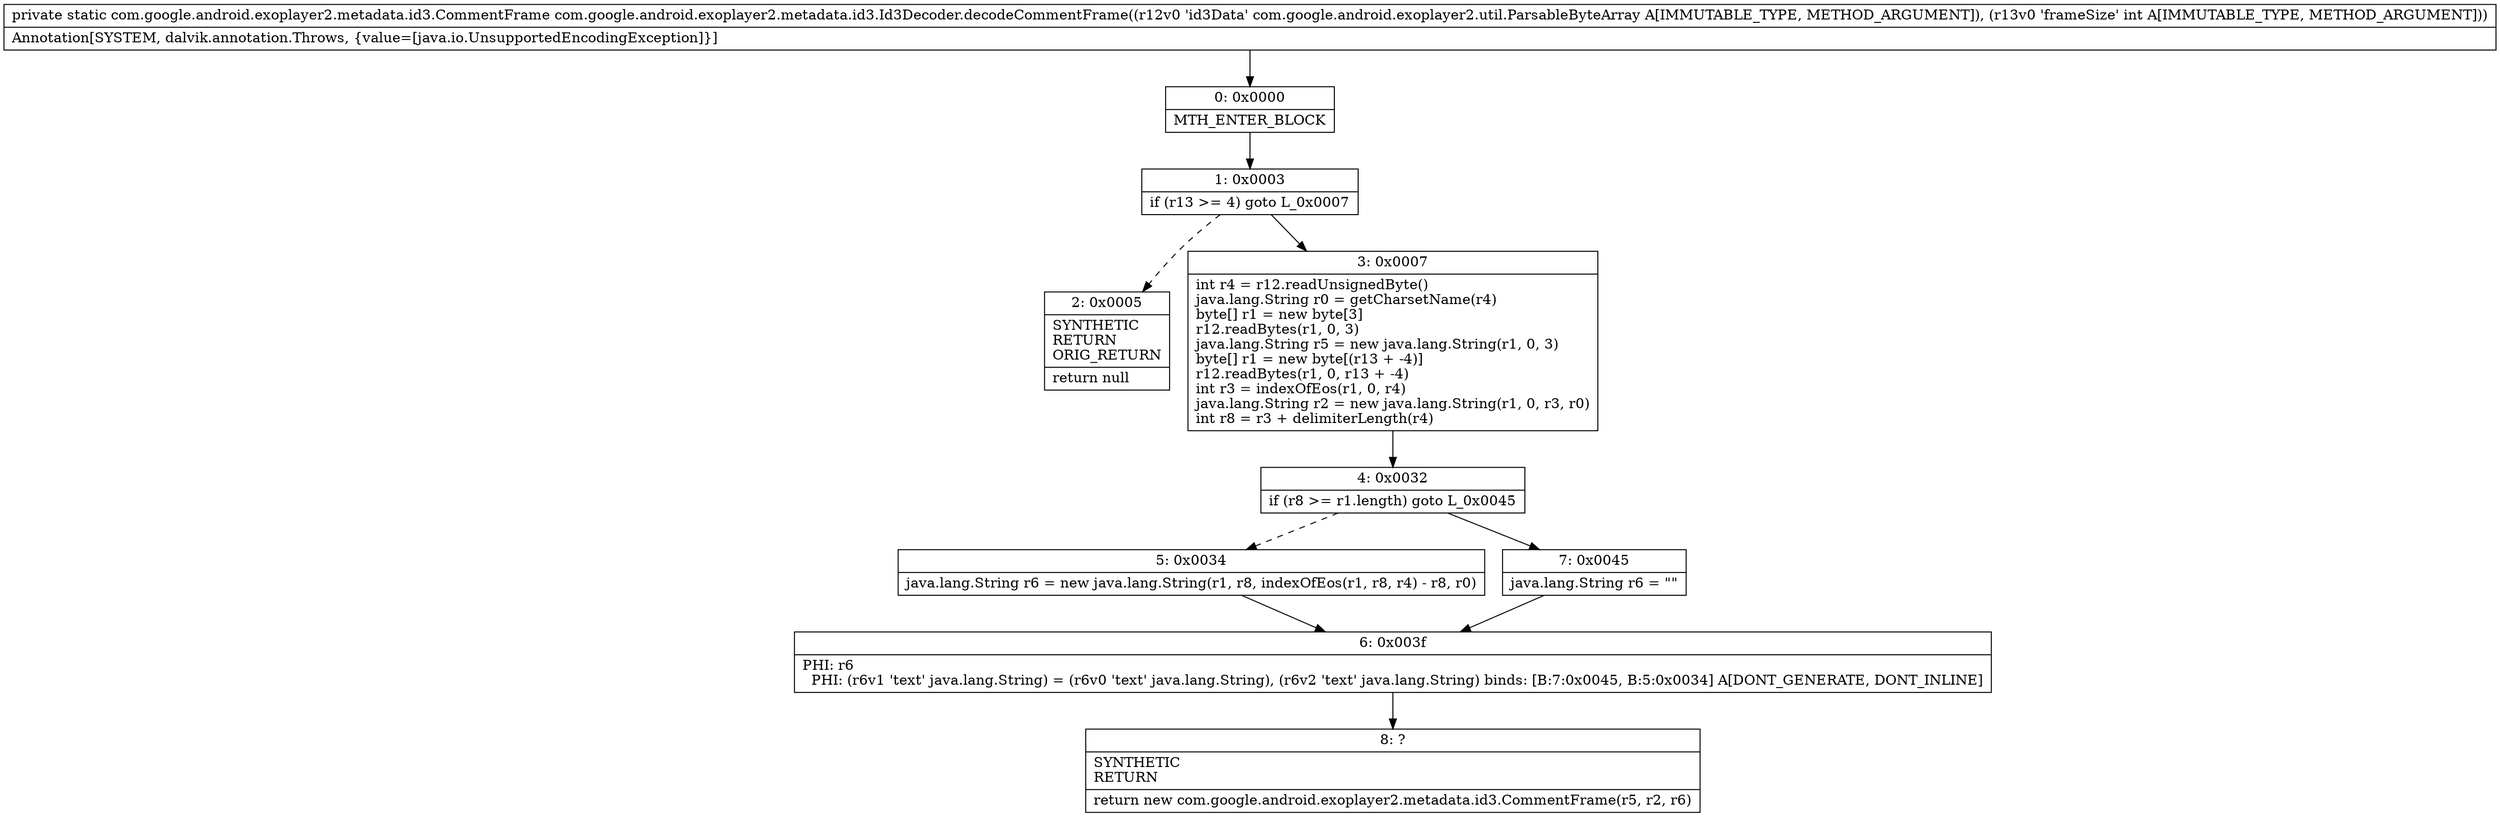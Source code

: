 digraph "CFG forcom.google.android.exoplayer2.metadata.id3.Id3Decoder.decodeCommentFrame(Lcom\/google\/android\/exoplayer2\/util\/ParsableByteArray;I)Lcom\/google\/android\/exoplayer2\/metadata\/id3\/CommentFrame;" {
Node_0 [shape=record,label="{0\:\ 0x0000|MTH_ENTER_BLOCK\l}"];
Node_1 [shape=record,label="{1\:\ 0x0003|if (r13 \>= 4) goto L_0x0007\l}"];
Node_2 [shape=record,label="{2\:\ 0x0005|SYNTHETIC\lRETURN\lORIG_RETURN\l|return null\l}"];
Node_3 [shape=record,label="{3\:\ 0x0007|int r4 = r12.readUnsignedByte()\ljava.lang.String r0 = getCharsetName(r4)\lbyte[] r1 = new byte[3]\lr12.readBytes(r1, 0, 3)\ljava.lang.String r5 = new java.lang.String(r1, 0, 3)\lbyte[] r1 = new byte[(r13 + \-4)]\lr12.readBytes(r1, 0, r13 + \-4)\lint r3 = indexOfEos(r1, 0, r4)\ljava.lang.String r2 = new java.lang.String(r1, 0, r3, r0)\lint r8 = r3 + delimiterLength(r4)\l}"];
Node_4 [shape=record,label="{4\:\ 0x0032|if (r8 \>= r1.length) goto L_0x0045\l}"];
Node_5 [shape=record,label="{5\:\ 0x0034|java.lang.String r6 = new java.lang.String(r1, r8, indexOfEos(r1, r8, r4) \- r8, r0)\l}"];
Node_6 [shape=record,label="{6\:\ 0x003f|PHI: r6 \l  PHI: (r6v1 'text' java.lang.String) = (r6v0 'text' java.lang.String), (r6v2 'text' java.lang.String) binds: [B:7:0x0045, B:5:0x0034] A[DONT_GENERATE, DONT_INLINE]\l}"];
Node_7 [shape=record,label="{7\:\ 0x0045|java.lang.String r6 = \"\"\l}"];
Node_8 [shape=record,label="{8\:\ ?|SYNTHETIC\lRETURN\l|return new com.google.android.exoplayer2.metadata.id3.CommentFrame(r5, r2, r6)\l}"];
MethodNode[shape=record,label="{private static com.google.android.exoplayer2.metadata.id3.CommentFrame com.google.android.exoplayer2.metadata.id3.Id3Decoder.decodeCommentFrame((r12v0 'id3Data' com.google.android.exoplayer2.util.ParsableByteArray A[IMMUTABLE_TYPE, METHOD_ARGUMENT]), (r13v0 'frameSize' int A[IMMUTABLE_TYPE, METHOD_ARGUMENT]))  | Annotation[SYSTEM, dalvik.annotation.Throws, \{value=[java.io.UnsupportedEncodingException]\}]\l}"];
MethodNode -> Node_0;
Node_0 -> Node_1;
Node_1 -> Node_2[style=dashed];
Node_1 -> Node_3;
Node_3 -> Node_4;
Node_4 -> Node_5[style=dashed];
Node_4 -> Node_7;
Node_5 -> Node_6;
Node_6 -> Node_8;
Node_7 -> Node_6;
}

